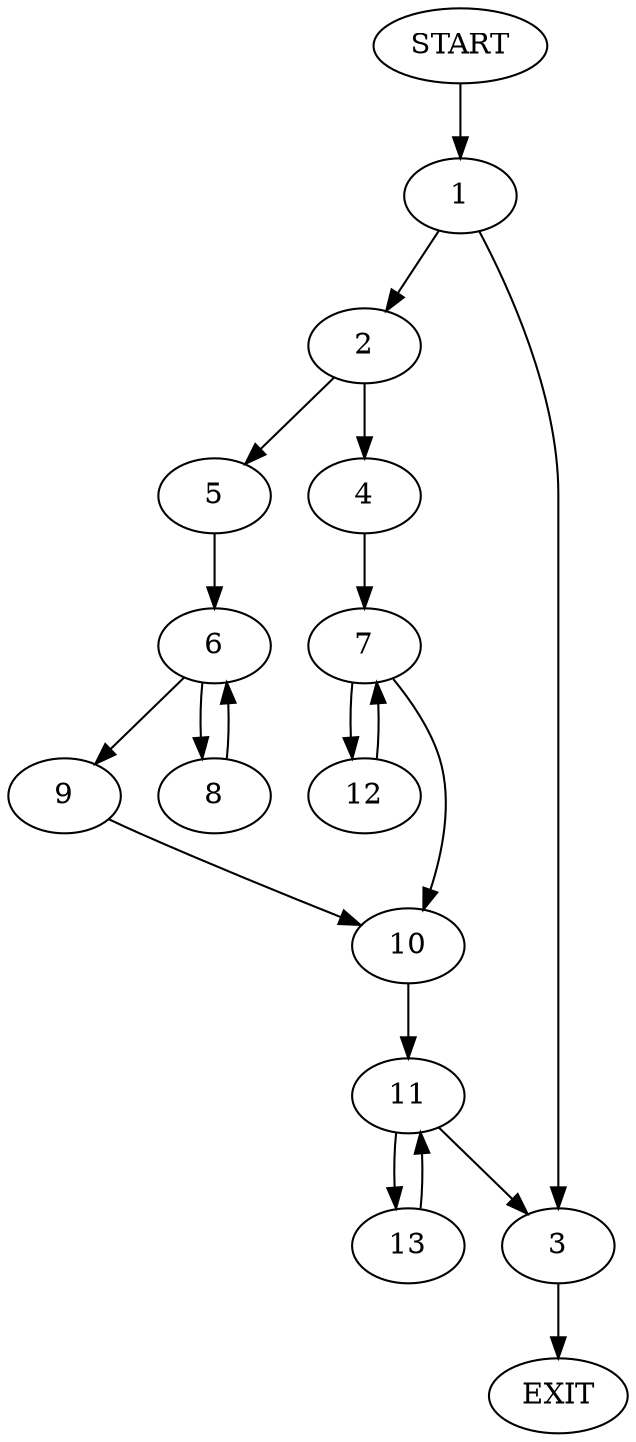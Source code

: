 digraph {
0 [label="START"]
14 [label="EXIT"]
0 -> 1
1 -> 2
1 -> 3
2 -> 4
2 -> 5
3 -> 14
5 -> 6
4 -> 7
6 -> 8
6 -> 9
8 -> 6
9 -> 10
10 -> 11
7 -> 12
7 -> 10
12 -> 7
11 -> 13
11 -> 3
13 -> 11
}
